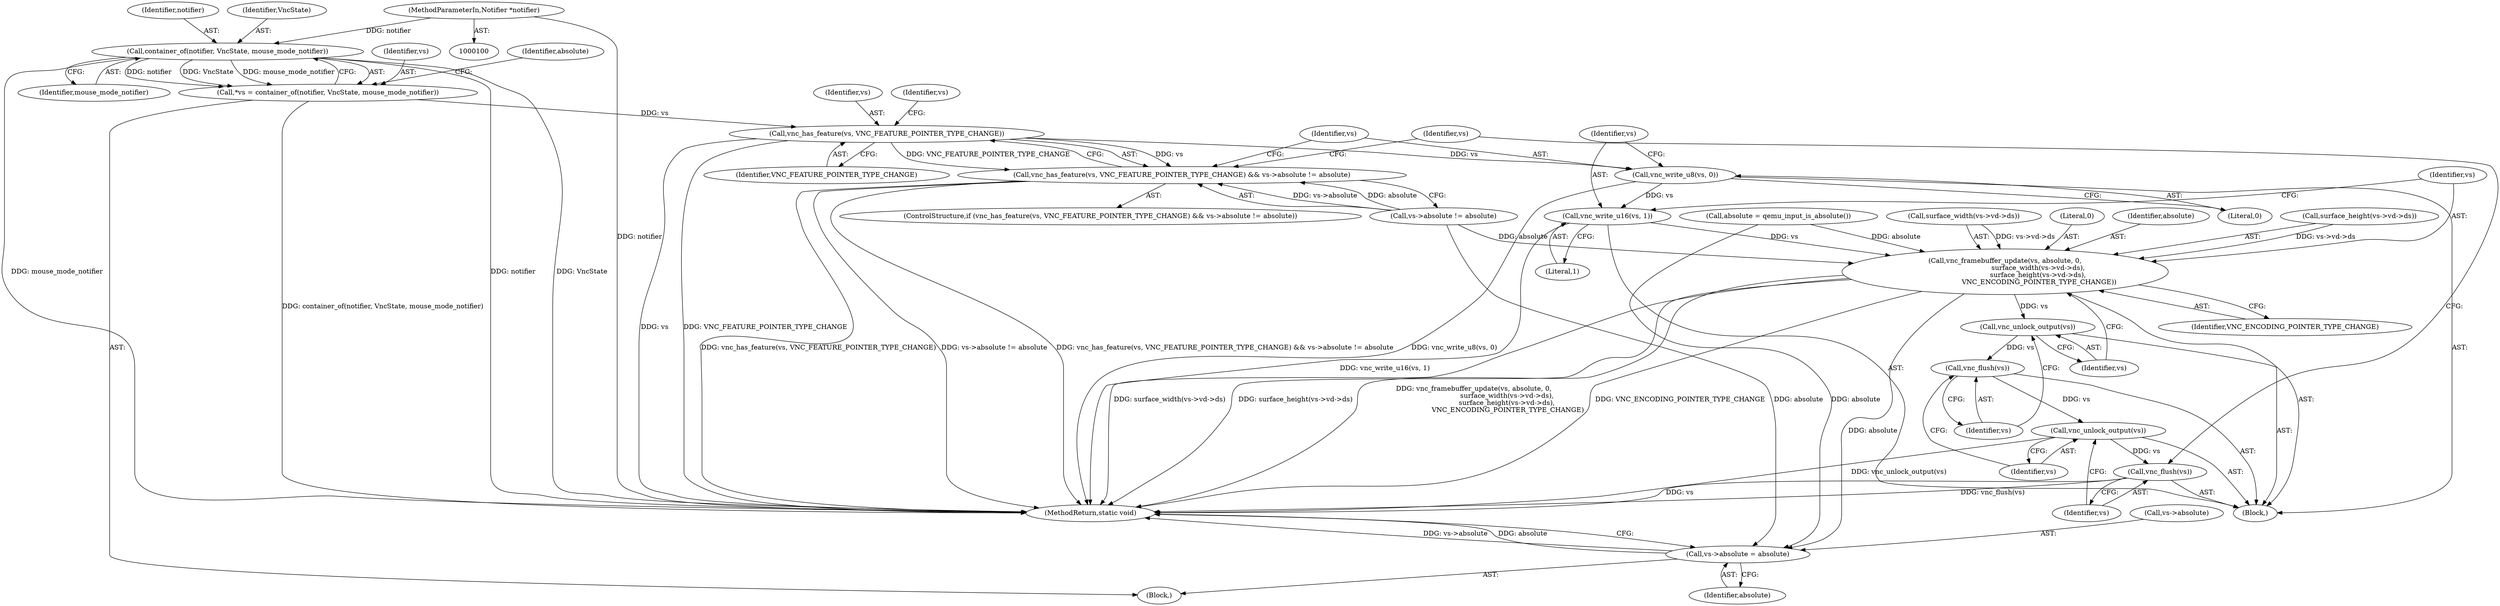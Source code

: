 digraph "0_qemu_bea60dd7679364493a0d7f5b54316c767cf894ef@pointer" {
"1000101" [label="(MethodParameterIn,Notifier *notifier)"];
"1000107" [label="(Call,container_of(notifier, VncState, mouse_mode_notifier))"];
"1000105" [label="(Call,*vs = container_of(notifier, VncState, mouse_mode_notifier))"];
"1000117" [label="(Call,vnc_has_feature(vs, VNC_FEATURE_POINTER_TYPE_CHANGE))"];
"1000116" [label="(Call,vnc_has_feature(vs, VNC_FEATURE_POINTER_TYPE_CHANGE) && vs->absolute != absolute)"];
"1000126" [label="(Call,vnc_write_u8(vs, 0))"];
"1000129" [label="(Call,vnc_write_u16(vs, 1))"];
"1000132" [label="(Call,vnc_framebuffer_update(vs, absolute, 0,\n                               surface_width(vs->vd->ds),\n                               surface_height(vs->vd->ds),\n                                VNC_ENCODING_POINTER_TYPE_CHANGE))"];
"1000149" [label="(Call,vnc_unlock_output(vs))"];
"1000151" [label="(Call,vnc_flush(vs))"];
"1000153" [label="(Call,vnc_unlock_output(vs))"];
"1000155" [label="(Call,vnc_flush(vs))"];
"1000157" [label="(Call,vs->absolute = absolute)"];
"1000108" [label="(Identifier,notifier)"];
"1000116" [label="(Call,vnc_has_feature(vs, VNC_FEATURE_POINTER_TYPE_CHANGE) && vs->absolute != absolute)"];
"1000130" [label="(Identifier,vs)"];
"1000109" [label="(Identifier,VncState)"];
"1000142" [label="(Call,surface_height(vs->vd->ds))"];
"1000117" [label="(Call,vnc_has_feature(vs, VNC_FEATURE_POINTER_TYPE_CHANGE))"];
"1000125" [label="(Block,)"];
"1000106" [label="(Identifier,vs)"];
"1000101" [label="(MethodParameterIn,Notifier *notifier)"];
"1000151" [label="(Call,vnc_flush(vs))"];
"1000157" [label="(Call,vs->absolute = absolute)"];
"1000136" [label="(Call,surface_width(vs->vd->ds))"];
"1000120" [label="(Call,vs->absolute != absolute)"];
"1000110" [label="(Identifier,mouse_mode_notifier)"];
"1000115" [label="(ControlStructure,if (vnc_has_feature(vs, VNC_FEATURE_POINTER_TYPE_CHANGE) && vs->absolute != absolute))"];
"1000127" [label="(Identifier,vs)"];
"1000119" [label="(Identifier,VNC_FEATURE_POINTER_TYPE_CHANGE)"];
"1000133" [label="(Identifier,vs)"];
"1000113" [label="(Identifier,absolute)"];
"1000118" [label="(Identifier,vs)"];
"1000135" [label="(Literal,0)"];
"1000129" [label="(Call,vnc_write_u16(vs, 1))"];
"1000156" [label="(Identifier,vs)"];
"1000131" [label="(Literal,1)"];
"1000150" [label="(Identifier,vs)"];
"1000152" [label="(Identifier,vs)"];
"1000112" [label="(Call,absolute = qemu_input_is_absolute())"];
"1000159" [label="(Identifier,vs)"];
"1000128" [label="(Literal,0)"];
"1000149" [label="(Call,vnc_unlock_output(vs))"];
"1000161" [label="(Identifier,absolute)"];
"1000158" [label="(Call,vs->absolute)"];
"1000107" [label="(Call,container_of(notifier, VncState, mouse_mode_notifier))"];
"1000134" [label="(Identifier,absolute)"];
"1000148" [label="(Identifier,VNC_ENCODING_POINTER_TYPE_CHANGE)"];
"1000155" [label="(Call,vnc_flush(vs))"];
"1000122" [label="(Identifier,vs)"];
"1000103" [label="(Block,)"];
"1000162" [label="(MethodReturn,static void)"];
"1000154" [label="(Identifier,vs)"];
"1000126" [label="(Call,vnc_write_u8(vs, 0))"];
"1000132" [label="(Call,vnc_framebuffer_update(vs, absolute, 0,\n                               surface_width(vs->vd->ds),\n                               surface_height(vs->vd->ds),\n                                VNC_ENCODING_POINTER_TYPE_CHANGE))"];
"1000153" [label="(Call,vnc_unlock_output(vs))"];
"1000105" [label="(Call,*vs = container_of(notifier, VncState, mouse_mode_notifier))"];
"1000101" -> "1000100"  [label="AST: "];
"1000101" -> "1000162"  [label="DDG: notifier"];
"1000101" -> "1000107"  [label="DDG: notifier"];
"1000107" -> "1000105"  [label="AST: "];
"1000107" -> "1000110"  [label="CFG: "];
"1000108" -> "1000107"  [label="AST: "];
"1000109" -> "1000107"  [label="AST: "];
"1000110" -> "1000107"  [label="AST: "];
"1000105" -> "1000107"  [label="CFG: "];
"1000107" -> "1000162"  [label="DDG: notifier"];
"1000107" -> "1000162"  [label="DDG: VncState"];
"1000107" -> "1000162"  [label="DDG: mouse_mode_notifier"];
"1000107" -> "1000105"  [label="DDG: notifier"];
"1000107" -> "1000105"  [label="DDG: VncState"];
"1000107" -> "1000105"  [label="DDG: mouse_mode_notifier"];
"1000105" -> "1000103"  [label="AST: "];
"1000106" -> "1000105"  [label="AST: "];
"1000113" -> "1000105"  [label="CFG: "];
"1000105" -> "1000162"  [label="DDG: container_of(notifier, VncState, mouse_mode_notifier)"];
"1000105" -> "1000117"  [label="DDG: vs"];
"1000117" -> "1000116"  [label="AST: "];
"1000117" -> "1000119"  [label="CFG: "];
"1000118" -> "1000117"  [label="AST: "];
"1000119" -> "1000117"  [label="AST: "];
"1000122" -> "1000117"  [label="CFG: "];
"1000116" -> "1000117"  [label="CFG: "];
"1000117" -> "1000162"  [label="DDG: vs"];
"1000117" -> "1000162"  [label="DDG: VNC_FEATURE_POINTER_TYPE_CHANGE"];
"1000117" -> "1000116"  [label="DDG: vs"];
"1000117" -> "1000116"  [label="DDG: VNC_FEATURE_POINTER_TYPE_CHANGE"];
"1000117" -> "1000126"  [label="DDG: vs"];
"1000116" -> "1000115"  [label="AST: "];
"1000116" -> "1000120"  [label="CFG: "];
"1000120" -> "1000116"  [label="AST: "];
"1000127" -> "1000116"  [label="CFG: "];
"1000159" -> "1000116"  [label="CFG: "];
"1000116" -> "1000162"  [label="DDG: vnc_has_feature(vs, VNC_FEATURE_POINTER_TYPE_CHANGE)"];
"1000116" -> "1000162"  [label="DDG: vs->absolute != absolute"];
"1000116" -> "1000162"  [label="DDG: vnc_has_feature(vs, VNC_FEATURE_POINTER_TYPE_CHANGE) && vs->absolute != absolute"];
"1000120" -> "1000116"  [label="DDG: vs->absolute"];
"1000120" -> "1000116"  [label="DDG: absolute"];
"1000126" -> "1000125"  [label="AST: "];
"1000126" -> "1000128"  [label="CFG: "];
"1000127" -> "1000126"  [label="AST: "];
"1000128" -> "1000126"  [label="AST: "];
"1000130" -> "1000126"  [label="CFG: "];
"1000126" -> "1000162"  [label="DDG: vnc_write_u8(vs, 0)"];
"1000126" -> "1000129"  [label="DDG: vs"];
"1000129" -> "1000125"  [label="AST: "];
"1000129" -> "1000131"  [label="CFG: "];
"1000130" -> "1000129"  [label="AST: "];
"1000131" -> "1000129"  [label="AST: "];
"1000133" -> "1000129"  [label="CFG: "];
"1000129" -> "1000162"  [label="DDG: vnc_write_u16(vs, 1)"];
"1000129" -> "1000132"  [label="DDG: vs"];
"1000132" -> "1000125"  [label="AST: "];
"1000132" -> "1000148"  [label="CFG: "];
"1000133" -> "1000132"  [label="AST: "];
"1000134" -> "1000132"  [label="AST: "];
"1000135" -> "1000132"  [label="AST: "];
"1000136" -> "1000132"  [label="AST: "];
"1000142" -> "1000132"  [label="AST: "];
"1000148" -> "1000132"  [label="AST: "];
"1000150" -> "1000132"  [label="CFG: "];
"1000132" -> "1000162"  [label="DDG: surface_height(vs->vd->ds)"];
"1000132" -> "1000162"  [label="DDG: vnc_framebuffer_update(vs, absolute, 0,\n                               surface_width(vs->vd->ds),\n                               surface_height(vs->vd->ds),\n                                VNC_ENCODING_POINTER_TYPE_CHANGE)"];
"1000132" -> "1000162"  [label="DDG: VNC_ENCODING_POINTER_TYPE_CHANGE"];
"1000132" -> "1000162"  [label="DDG: surface_width(vs->vd->ds)"];
"1000112" -> "1000132"  [label="DDG: absolute"];
"1000120" -> "1000132"  [label="DDG: absolute"];
"1000136" -> "1000132"  [label="DDG: vs->vd->ds"];
"1000142" -> "1000132"  [label="DDG: vs->vd->ds"];
"1000132" -> "1000149"  [label="DDG: vs"];
"1000132" -> "1000157"  [label="DDG: absolute"];
"1000149" -> "1000125"  [label="AST: "];
"1000149" -> "1000150"  [label="CFG: "];
"1000150" -> "1000149"  [label="AST: "];
"1000152" -> "1000149"  [label="CFG: "];
"1000149" -> "1000151"  [label="DDG: vs"];
"1000151" -> "1000125"  [label="AST: "];
"1000151" -> "1000152"  [label="CFG: "];
"1000152" -> "1000151"  [label="AST: "];
"1000154" -> "1000151"  [label="CFG: "];
"1000151" -> "1000153"  [label="DDG: vs"];
"1000153" -> "1000125"  [label="AST: "];
"1000153" -> "1000154"  [label="CFG: "];
"1000154" -> "1000153"  [label="AST: "];
"1000156" -> "1000153"  [label="CFG: "];
"1000153" -> "1000162"  [label="DDG: vnc_unlock_output(vs)"];
"1000153" -> "1000155"  [label="DDG: vs"];
"1000155" -> "1000125"  [label="AST: "];
"1000155" -> "1000156"  [label="CFG: "];
"1000156" -> "1000155"  [label="AST: "];
"1000159" -> "1000155"  [label="CFG: "];
"1000155" -> "1000162"  [label="DDG: vs"];
"1000155" -> "1000162"  [label="DDG: vnc_flush(vs)"];
"1000157" -> "1000103"  [label="AST: "];
"1000157" -> "1000161"  [label="CFG: "];
"1000158" -> "1000157"  [label="AST: "];
"1000161" -> "1000157"  [label="AST: "];
"1000162" -> "1000157"  [label="CFG: "];
"1000157" -> "1000162"  [label="DDG: vs->absolute"];
"1000157" -> "1000162"  [label="DDG: absolute"];
"1000112" -> "1000157"  [label="DDG: absolute"];
"1000120" -> "1000157"  [label="DDG: absolute"];
}
